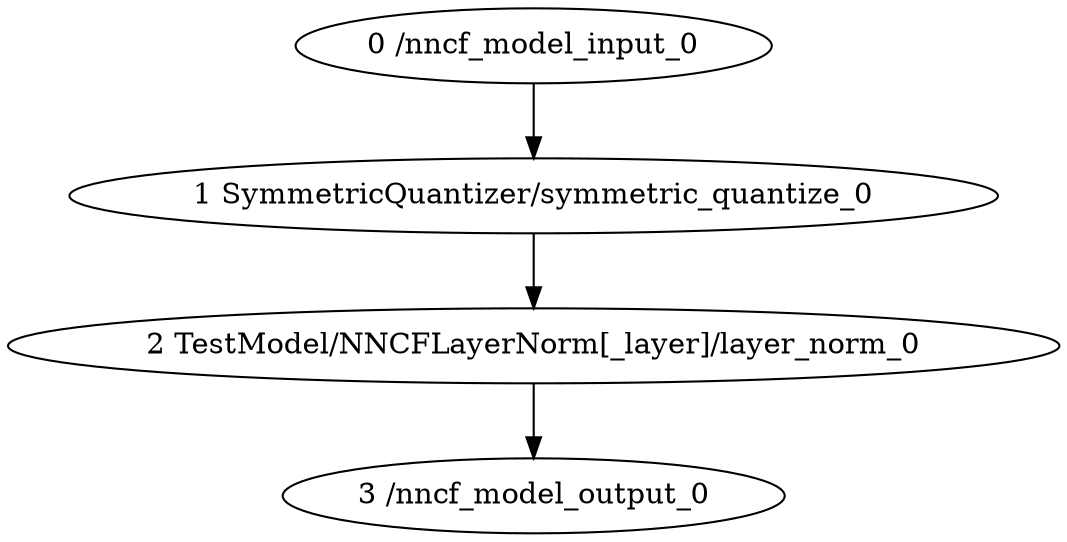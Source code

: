 strict digraph  {
"0 /nncf_model_input_0" [id=0, type=nncf_model_input];
"1 SymmetricQuantizer/symmetric_quantize_0" [id=1, type=symmetric_quantize];
"2 TestModel/NNCFLayerNorm[_layer]/layer_norm_0" [id=2, type=layer_norm];
"3 /nncf_model_output_0" [id=3, type=nncf_model_output];
"0 /nncf_model_input_0" -> "1 SymmetricQuantizer/symmetric_quantize_0";
"1 SymmetricQuantizer/symmetric_quantize_0" -> "2 TestModel/NNCFLayerNorm[_layer]/layer_norm_0";
"2 TestModel/NNCFLayerNorm[_layer]/layer_norm_0" -> "3 /nncf_model_output_0";
}
